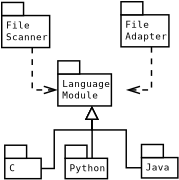 <?xml version="1.0"?>
<diagram xmlns:dia="http://www.lysator.liu.se/~alla/dia/">
  <diagramdata>
    <attribute name="background">
      <color val="#ffffff"/>
    </attribute>
    <attribute name="paper">
      <composite type="paper">
        <attribute name="name">
          <string>#Half-Letter#</string>
        </attribute>
        <attribute name="tmargin">
          <real val="2.54"/>
        </attribute>
        <attribute name="bmargin">
          <real val="2.54"/>
        </attribute>
        <attribute name="lmargin">
          <real val="2.54"/>
        </attribute>
        <attribute name="rmargin">
          <real val="2.54"/>
        </attribute>
        <attribute name="is_portrait">
          <boolean val="true"/>
        </attribute>
        <attribute name="scaling">
          <real val="0.721"/>
        </attribute>
        <attribute name="fitto">
          <boolean val="true"/>
        </attribute>
        <attribute name="fitwidth">
          <int val="1"/>
        </attribute>
        <attribute name="fitheight">
          <int val="1"/>
        </attribute>
      </composite>
    </attribute>
    <attribute name="grid">
      <composite type="grid">
        <attribute name="width_x">
          <real val="1"/>
        </attribute>
        <attribute name="width_y">
          <real val="1"/>
        </attribute>
        <attribute name="visible_x">
          <int val="1"/>
        </attribute>
        <attribute name="visible_y">
          <int val="1"/>
        </attribute>
      </composite>
    </attribute>
    <attribute name="guides">
      <composite type="guides">
        <attribute name="hguides"/>
        <attribute name="vguides"/>
      </composite>
    </attribute>
  </diagramdata>
  <layer name="Background" visible="true">
    <object type="UML - SmallPackage" version="0" id="O0">
      <attribute name="obj_pos">
        <point val="0.89,5.785"/>
      </attribute>
      <attribute name="obj_bb">
        <rectangle val="0.84,4.835;5.134,8.035"/>
      </attribute>
      <attribute name="elem_corner">
        <point val="0.89,5.785"/>
      </attribute>
      <attribute name="elem_width">
        <real val="4.194"/>
      </attribute>
      <attribute name="elem_height">
        <real val="2.2"/>
      </attribute>
      <attribute name="text">
        <composite type="text">
          <attribute name="string">
            <string>#File
Scanner#</string>
          </attribute>
          <attribute name="font">
            <font name="Courier"/>
          </attribute>
          <attribute name="height">
            <real val="0.8"/>
          </attribute>
          <attribute name="pos">
            <point val="1.19,6.68"/>
          </attribute>
          <attribute name="color">
            <color val="#000000"/>
          </attribute>
          <attribute name="alignment">
            <enum val="0"/>
          </attribute>
        </composite>
      </attribute>
    </object>
    <object type="UML - SmallPackage" version="0" id="O1">
      <attribute name="obj_pos">
        <point val="9.09,5.735"/>
      </attribute>
      <attribute name="obj_bb">
        <rectangle val="9.04,4.785;13.334,7.985"/>
      </attribute>
      <attribute name="elem_corner">
        <point val="9.09,5.735"/>
      </attribute>
      <attribute name="elem_width">
        <real val="4.194"/>
      </attribute>
      <attribute name="elem_height">
        <real val="2.2"/>
      </attribute>
      <attribute name="text">
        <composite type="text">
          <attribute name="string">
            <string>#File
Adapter#</string>
          </attribute>
          <attribute name="font">
            <font name="Courier"/>
          </attribute>
          <attribute name="height">
            <real val="0.8"/>
          </attribute>
          <attribute name="pos">
            <point val="9.39,6.63"/>
          </attribute>
          <attribute name="color">
            <color val="#000000"/>
          </attribute>
          <attribute name="alignment">
            <enum val="0"/>
          </attribute>
        </composite>
      </attribute>
    </object>
    <object type="UML - SmallPackage" version="0" id="O2">
      <attribute name="obj_pos">
        <point val="4.75,9.8"/>
      </attribute>
      <attribute name="obj_bb">
        <rectangle val="4.7,8.85;9.478,12.05"/>
      </attribute>
      <attribute name="elem_corner">
        <point val="4.75,9.8"/>
      </attribute>
      <attribute name="elem_width">
        <real val="4.678"/>
      </attribute>
      <attribute name="elem_height">
        <real val="2.2"/>
      </attribute>
      <attribute name="text">
        <composite type="text">
          <attribute name="string">
            <string>#Language
Module#</string>
          </attribute>
          <attribute name="font">
            <font name="Courier"/>
          </attribute>
          <attribute name="height">
            <real val="0.8"/>
          </attribute>
          <attribute name="pos">
            <point val="5.05,10.695"/>
          </attribute>
          <attribute name="color">
            <color val="#000000"/>
          </attribute>
          <attribute name="alignment">
            <enum val="0"/>
          </attribute>
        </composite>
      </attribute>
    </object>
    <object type="UML - SmallPackage" version="0" id="O3">
      <attribute name="obj_pos">
        <point val="1.1,15.6"/>
      </attribute>
      <attribute name="obj_bb">
        <rectangle val="1.05,14.65;3.65,17.05"/>
      </attribute>
      <attribute name="elem_corner">
        <point val="1.1,15.6"/>
      </attribute>
      <attribute name="elem_width">
        <real val="2.5"/>
      </attribute>
      <attribute name="elem_height">
        <real val="1.4"/>
      </attribute>
      <attribute name="text">
        <composite type="text">
          <attribute name="string">
            <string>#C#</string>
          </attribute>
          <attribute name="font">
            <font name="Courier"/>
          </attribute>
          <attribute name="height">
            <real val="0.8"/>
          </attribute>
          <attribute name="pos">
            <point val="1.4,16.495"/>
          </attribute>
          <attribute name="color">
            <color val="#000000"/>
          </attribute>
          <attribute name="alignment">
            <enum val="0"/>
          </attribute>
        </composite>
      </attribute>
    </object>
    <object type="UML - SmallPackage" version="0" id="O4">
      <attribute name="obj_pos">
        <point val="5.25,15.6"/>
      </attribute>
      <attribute name="obj_bb">
        <rectangle val="5.2,14.65;9.009,17.05"/>
      </attribute>
      <attribute name="elem_corner">
        <point val="5.25,15.6"/>
      </attribute>
      <attribute name="elem_width">
        <real val="3.709"/>
      </attribute>
      <attribute name="elem_height">
        <real val="1.4"/>
      </attribute>
      <attribute name="text">
        <composite type="text">
          <attribute name="string">
            <string>#Python#</string>
          </attribute>
          <attribute name="font">
            <font name="Courier"/>
          </attribute>
          <attribute name="height">
            <real val="0.8"/>
          </attribute>
          <attribute name="pos">
            <point val="5.55,16.495"/>
          </attribute>
          <attribute name="color">
            <color val="#000000"/>
          </attribute>
          <attribute name="alignment">
            <enum val="0"/>
          </attribute>
        </composite>
      </attribute>
    </object>
    <object type="UML - Dependency" version="0" id="O5">
      <attribute name="obj_pos">
        <point val="11.187,7.935"/>
      </attribute>
      <attribute name="obj_bb">
        <rectangle val="8.578,7.085;12.037,11.75"/>
      </attribute>
      <attribute name="orth_points">
        <point val="11.187,7.935"/>
        <point val="11.187,10.9"/>
        <point val="9.428,10.9"/>
      </attribute>
      <attribute name="orth_orient">
        <enum val="1"/>
        <enum val="0"/>
      </attribute>
      <attribute name="draw_arrow">
        <boolean val="true"/>
      </attribute>
      <attribute name="name">
        <string/>
      </attribute>
      <attribute name="stereotype">
        <string/>
      </attribute>
      <connections>
        <connection handle="0" to="O1" connection="6"/>
        <connection handle="1" to="O2" connection="4"/>
      </connections>
    </object>
    <object type="UML - Dependency" version="0" id="O6">
      <attribute name="obj_pos">
        <point val="2.987,7.985"/>
      </attribute>
      <attribute name="obj_bb">
        <rectangle val="2.137,7.135;5.6,11.75"/>
      </attribute>
      <attribute name="orth_points">
        <point val="2.987,7.985"/>
        <point val="2.987,10.9"/>
        <point val="4.75,10.9"/>
      </attribute>
      <attribute name="orth_orient">
        <enum val="1"/>
        <enum val="0"/>
      </attribute>
      <attribute name="draw_arrow">
        <boolean val="true"/>
      </attribute>
      <attribute name="name">
        <string/>
      </attribute>
      <attribute name="stereotype">
        <string/>
      </attribute>
      <connections>
        <connection handle="0" to="O0" connection="6"/>
        <connection handle="1" to="O2" connection="3"/>
      </connections>
    </object>
    <object type="UML - SmallPackage" version="0" id="O7">
      <attribute name="obj_pos">
        <point val="10.5,15.55"/>
      </attribute>
      <attribute name="obj_bb">
        <rectangle val="10.45,14.6;13.289,17"/>
      </attribute>
      <attribute name="elem_corner">
        <point val="10.5,15.55"/>
      </attribute>
      <attribute name="elem_width">
        <real val="2.739"/>
      </attribute>
      <attribute name="elem_height">
        <real val="1.4"/>
      </attribute>
      <attribute name="text">
        <composite type="text">
          <attribute name="string">
            <string>#Java#</string>
          </attribute>
          <attribute name="font">
            <font name="Courier"/>
          </attribute>
          <attribute name="height">
            <real val="0.8"/>
          </attribute>
          <attribute name="pos">
            <point val="10.8,16.445"/>
          </attribute>
          <attribute name="color">
            <color val="#000000"/>
          </attribute>
          <attribute name="alignment">
            <enum val="0"/>
          </attribute>
        </composite>
      </attribute>
    </object>
    <object type="UML - Generalization" version="0" id="O8">
      <attribute name="obj_pos">
        <point val="7.089,12"/>
      </attribute>
      <attribute name="obj_bb">
        <rectangle val="6.239,11.15;7.954,16.45"/>
      </attribute>
      <attribute name="orth_points">
        <point val="7.089,12"/>
        <point val="7.089,13"/>
        <point val="7.104,13"/>
        <point val="7.104,15.6"/>
      </attribute>
      <attribute name="orth_orient">
        <enum val="1"/>
        <enum val="0"/>
        <enum val="1"/>
      </attribute>
      <attribute name="name">
        <string/>
      </attribute>
      <attribute name="stereotype">
        <string/>
      </attribute>
      <connections>
        <connection handle="0" to="O2" connection="6"/>
        <connection handle="1" to="O4" connection="1"/>
      </connections>
    </object>
    <object type="UML - Generalization" version="0" id="O9">
      <attribute name="obj_pos">
        <point val="7.089,12"/>
      </attribute>
      <attribute name="obj_bb">
        <rectangle val="6.239,11.15;11.35,17.1"/>
      </attribute>
      <attribute name="orth_points">
        <point val="7.089,12"/>
        <point val="7.089,13.65"/>
        <point val="9.45,13.65"/>
        <point val="9.45,16.25"/>
        <point val="10.5,16.25"/>
      </attribute>
      <attribute name="orth_orient">
        <enum val="1"/>
        <enum val="0"/>
        <enum val="1"/>
        <enum val="0"/>
      </attribute>
      <attribute name="name">
        <string/>
      </attribute>
      <attribute name="stereotype">
        <string/>
      </attribute>
      <connections>
        <connection handle="0" to="O2" connection="6"/>
        <connection handle="1" to="O7" connection="3"/>
      </connections>
    </object>
    <object type="UML - Generalization" version="0" id="O10">
      <attribute name="obj_pos">
        <point val="7.089,12"/>
      </attribute>
      <attribute name="obj_bb">
        <rectangle val="2.75,11.15;7.939,17.15"/>
      </attribute>
      <attribute name="orth_points">
        <point val="7.089,12"/>
        <point val="7.089,13.65"/>
        <point val="4.5,13.65"/>
        <point val="4.5,16.3"/>
        <point val="3.6,16.3"/>
      </attribute>
      <attribute name="orth_orient">
        <enum val="1"/>
        <enum val="0"/>
        <enum val="1"/>
        <enum val="0"/>
      </attribute>
      <attribute name="name">
        <string/>
      </attribute>
      <attribute name="stereotype">
        <string/>
      </attribute>
      <connections>
        <connection handle="0" to="O2" connection="6"/>
        <connection handle="1" to="O3" connection="4"/>
      </connections>
    </object>
  </layer>
</diagram>
